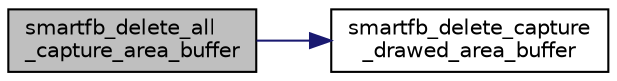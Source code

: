digraph "smartfb_delete_all_capture_area_buffer"
{
 // INTERACTIVE_SVG=YES
 // LATEX_PDF_SIZE
  bgcolor="transparent";
  edge [fontname="Helvetica",fontsize="10",labelfontname="Helvetica",labelfontsize="10"];
  node [fontname="Helvetica",fontsize="10",shape=record];
  rankdir="LR";
  Node1 [label="smartfb_delete_all\l_capture_area_buffer",height=0.2,width=0.4,color="black", fillcolor="grey75", style="filled", fontcolor="black",tooltip=" "];
  Node1 -> Node2 [color="midnightblue",fontsize="10",style="solid",fontname="Helvetica"];
  Node2 [label="smartfb_delete_capture\l_drawed_area_buffer",height=0.2,width=0.4,color="black",URL="$d6/dfc/lib__smartfb_8c.html#a6a595eedc8e547770f9a84ceb123fdb6",tooltip=" "];
}
